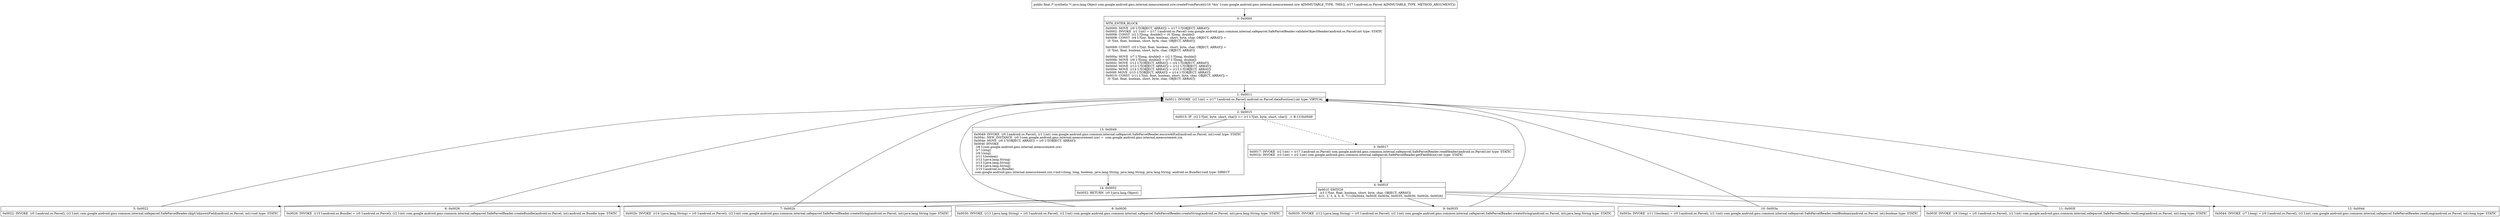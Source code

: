 digraph "CFG forcom.google.android.gms.internal.measurement.zzw.createFromParcel(Landroid\/os\/Parcel;)Ljava\/lang\/Object;" {
Node_0 [shape=record,label="{0\:\ 0x0000|MTH_ENTER_BLOCK\l|0x0000: MOVE  (r0 I:?[OBJECT, ARRAY]) = (r17 I:?[OBJECT, ARRAY]) \l0x0002: INVOKE  (r1 I:int) = (r17 I:android.os.Parcel) com.google.android.gms.common.internal.safeparcel.SafeParcelReader.validateObjectHeader(android.os.Parcel):int type: STATIC \l0x0006: CONST  (r2 I:?[long, double]) = (0 ?[long, double]) \l0x0008: CONST  (r4 I:?[int, float, boolean, short, byte, char, OBJECT, ARRAY]) = \l  (0 ?[int, float, boolean, short, byte, char, OBJECT, ARRAY])\l \l0x0009: CONST  (r5 I:?[int, float, boolean, short, byte, char, OBJECT, ARRAY]) = \l  (0 ?[int, float, boolean, short, byte, char, OBJECT, ARRAY])\l \l0x000a: MOVE  (r7 I:?[long, double]) = (r2 I:?[long, double]) \l0x000b: MOVE  (r9 I:?[long, double]) = (r7 I:?[long, double]) \l0x000c: MOVE  (r12 I:?[OBJECT, ARRAY]) = (r4 I:?[OBJECT, ARRAY]) \l0x000d: MOVE  (r13 I:?[OBJECT, ARRAY]) = (r12 I:?[OBJECT, ARRAY]) \l0x000e: MOVE  (r14 I:?[OBJECT, ARRAY]) = (r13 I:?[OBJECT, ARRAY]) \l0x000f: MOVE  (r15 I:?[OBJECT, ARRAY]) = (r14 I:?[OBJECT, ARRAY]) \l0x0010: CONST  (r11 I:?[int, float, boolean, short, byte, char, OBJECT, ARRAY]) = \l  (0 ?[int, float, boolean, short, byte, char, OBJECT, ARRAY])\l \l}"];
Node_1 [shape=record,label="{1\:\ 0x0011|0x0011: INVOKE  (r2 I:int) = (r17 I:android.os.Parcel) android.os.Parcel.dataPosition():int type: VIRTUAL \l}"];
Node_2 [shape=record,label="{2\:\ 0x0015|0x0015: IF  (r2 I:?[int, byte, short, char]) \>= (r1 I:?[int, byte, short, char])  \-\> B:13:0x0049 \l}"];
Node_3 [shape=record,label="{3\:\ 0x0017|0x0017: INVOKE  (r2 I:int) = (r17 I:android.os.Parcel) com.google.android.gms.common.internal.safeparcel.SafeParcelReader.readHeader(android.os.Parcel):int type: STATIC \l0x001b: INVOKE  (r3 I:int) = (r2 I:int) com.google.android.gms.common.internal.safeparcel.SafeParcelReader.getFieldId(int):int type: STATIC \l}"];
Node_4 [shape=record,label="{4\:\ 0x001f|0x001f: SWITCH  \l  (r3 I:?[int, float, boolean, short, byte, char, OBJECT, ARRAY])\l k:[1, 2, 3, 4, 5, 6, 7] t:[0x0044, 0x003f, 0x003a, 0x0035, 0x0030, 0x002b, 0x0026] \l}"];
Node_5 [shape=record,label="{5\:\ 0x0022|0x0022: INVOKE  (r0 I:android.os.Parcel), (r2 I:int) com.google.android.gms.common.internal.safeparcel.SafeParcelReader.skipUnknownField(android.os.Parcel, int):void type: STATIC \l}"];
Node_6 [shape=record,label="{6\:\ 0x0026|0x0026: INVOKE  (r15 I:android.os.Bundle) = (r0 I:android.os.Parcel), (r2 I:int) com.google.android.gms.common.internal.safeparcel.SafeParcelReader.createBundle(android.os.Parcel, int):android.os.Bundle type: STATIC \l}"];
Node_7 [shape=record,label="{7\:\ 0x002b|0x002b: INVOKE  (r14 I:java.lang.String) = (r0 I:android.os.Parcel), (r2 I:int) com.google.android.gms.common.internal.safeparcel.SafeParcelReader.createString(android.os.Parcel, int):java.lang.String type: STATIC \l}"];
Node_8 [shape=record,label="{8\:\ 0x0030|0x0030: INVOKE  (r13 I:java.lang.String) = (r0 I:android.os.Parcel), (r2 I:int) com.google.android.gms.common.internal.safeparcel.SafeParcelReader.createString(android.os.Parcel, int):java.lang.String type: STATIC \l}"];
Node_9 [shape=record,label="{9\:\ 0x0035|0x0035: INVOKE  (r12 I:java.lang.String) = (r0 I:android.os.Parcel), (r2 I:int) com.google.android.gms.common.internal.safeparcel.SafeParcelReader.createString(android.os.Parcel, int):java.lang.String type: STATIC \l}"];
Node_10 [shape=record,label="{10\:\ 0x003a|0x003a: INVOKE  (r11 I:boolean) = (r0 I:android.os.Parcel), (r2 I:int) com.google.android.gms.common.internal.safeparcel.SafeParcelReader.readBoolean(android.os.Parcel, int):boolean type: STATIC \l}"];
Node_11 [shape=record,label="{11\:\ 0x003f|0x003f: INVOKE  (r9 I:long) = (r0 I:android.os.Parcel), (r2 I:int) com.google.android.gms.common.internal.safeparcel.SafeParcelReader.readLong(android.os.Parcel, int):long type: STATIC \l}"];
Node_12 [shape=record,label="{12\:\ 0x0044|0x0044: INVOKE  (r7 I:long) = (r0 I:android.os.Parcel), (r2 I:int) com.google.android.gms.common.internal.safeparcel.SafeParcelReader.readLong(android.os.Parcel, int):long type: STATIC \l}"];
Node_13 [shape=record,label="{13\:\ 0x0049|0x0049: INVOKE  (r0 I:android.os.Parcel), (r1 I:int) com.google.android.gms.common.internal.safeparcel.SafeParcelReader.ensureAtEnd(android.os.Parcel, int):void type: STATIC \l0x004c: NEW_INSTANCE  (r0 I:com.google.android.gms.internal.measurement.zzx) =  com.google.android.gms.internal.measurement.zzx \l0x004e: MOVE  (r6 I:?[OBJECT, ARRAY]) = (r0 I:?[OBJECT, ARRAY]) \l0x004f: INVOKE  \l  (r6 I:com.google.android.gms.internal.measurement.zzx)\l  (r7 I:long)\l  (r9 I:long)\l  (r11 I:boolean)\l  (r12 I:java.lang.String)\l  (r13 I:java.lang.String)\l  (r14 I:java.lang.String)\l  (r15 I:android.os.Bundle)\l com.google.android.gms.internal.measurement.zzx.\<init\>(long, long, boolean, java.lang.String, java.lang.String, java.lang.String, android.os.Bundle):void type: DIRECT \l}"];
Node_14 [shape=record,label="{14\:\ 0x0052|0x0052: RETURN  (r0 I:java.lang.Object) \l}"];
MethodNode[shape=record,label="{public final \/* synthetic *\/ java.lang.Object com.google.android.gms.internal.measurement.zzw.createFromParcel((r16 'this' I:com.google.android.gms.internal.measurement.zzw A[IMMUTABLE_TYPE, THIS]), (r17 I:android.os.Parcel A[IMMUTABLE_TYPE, METHOD_ARGUMENT])) }"];
MethodNode -> Node_0;
Node_0 -> Node_1;
Node_1 -> Node_2;
Node_2 -> Node_3[style=dashed];
Node_2 -> Node_13;
Node_3 -> Node_4;
Node_4 -> Node_5;
Node_4 -> Node_6;
Node_4 -> Node_7;
Node_4 -> Node_8;
Node_4 -> Node_9;
Node_4 -> Node_10;
Node_4 -> Node_11;
Node_4 -> Node_12;
Node_5 -> Node_1;
Node_6 -> Node_1;
Node_7 -> Node_1;
Node_8 -> Node_1;
Node_9 -> Node_1;
Node_10 -> Node_1;
Node_11 -> Node_1;
Node_12 -> Node_1;
Node_13 -> Node_14;
}

